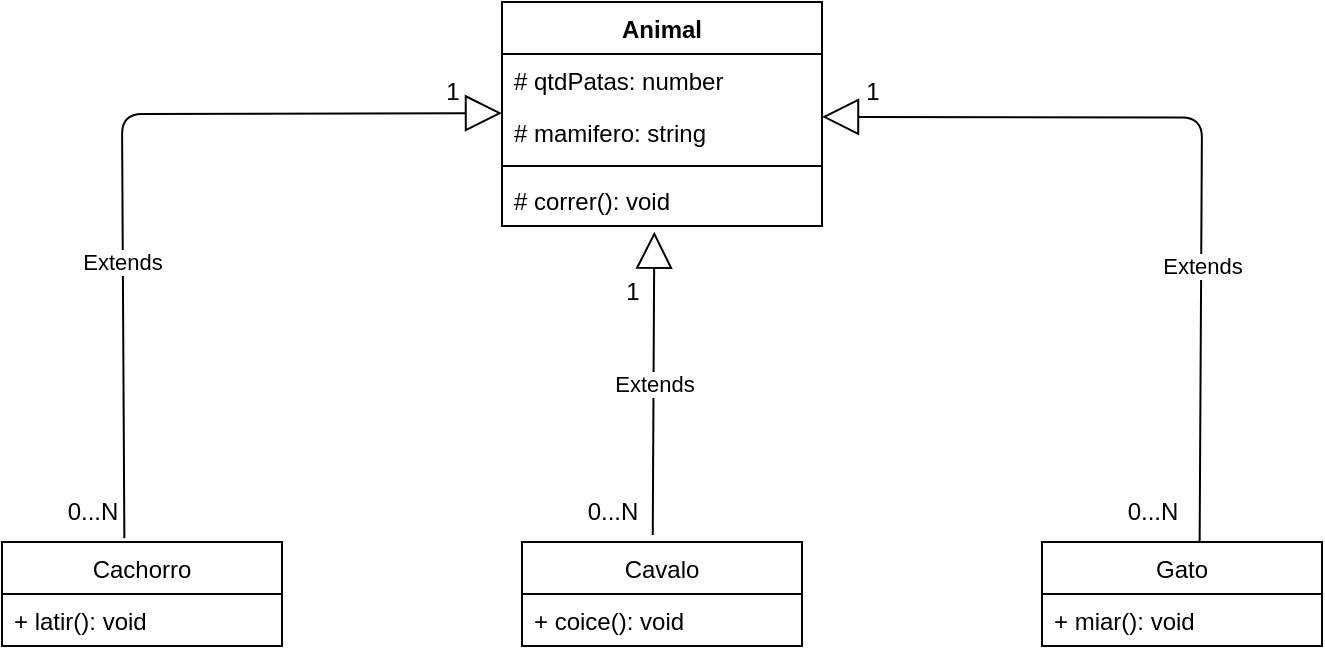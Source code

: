 <mxfile>
    <diagram id="4eH_R4_ZiodUMqKetPLn" name="Página-1">
        <mxGraphModel dx="1407" dy="787" grid="1" gridSize="10" guides="1" tooltips="1" connect="1" arrows="1" fold="1" page="1" pageScale="1" pageWidth="827" pageHeight="1169" math="0" shadow="0">
            <root>
                <mxCell id="0"/>
                <mxCell id="1" parent="0"/>
                <mxCell id="2" value="Animal" style="swimlane;fontStyle=1;align=center;verticalAlign=top;childLayout=stackLayout;horizontal=1;startSize=26;horizontalStack=0;resizeParent=1;resizeParentMax=0;resizeLast=0;collapsible=1;marginBottom=0;" parent="1" vertex="1">
                    <mxGeometry x="320" y="90" width="160" height="112" as="geometry"/>
                </mxCell>
                <mxCell id="3" value="# qtdPatas: number" style="text;strokeColor=none;fillColor=none;align=left;verticalAlign=top;spacingLeft=4;spacingRight=4;overflow=hidden;rotatable=0;points=[[0,0.5],[1,0.5]];portConstraint=eastwest;" parent="2" vertex="1">
                    <mxGeometry y="26" width="160" height="26" as="geometry"/>
                </mxCell>
                <mxCell id="9" value="# mamifero: string" style="text;strokeColor=none;fillColor=none;align=left;verticalAlign=top;spacingLeft=4;spacingRight=4;overflow=hidden;rotatable=0;points=[[0,0.5],[1,0.5]];portConstraint=eastwest;" parent="2" vertex="1">
                    <mxGeometry y="52" width="160" height="26" as="geometry"/>
                </mxCell>
                <mxCell id="4" value="" style="line;strokeWidth=1;fillColor=none;align=left;verticalAlign=middle;spacingTop=-1;spacingLeft=3;spacingRight=3;rotatable=0;labelPosition=right;points=[];portConstraint=eastwest;strokeColor=inherit;" parent="2" vertex="1">
                    <mxGeometry y="78" width="160" height="8" as="geometry"/>
                </mxCell>
                <mxCell id="5" value="# correr(): void" style="text;strokeColor=none;fillColor=none;align=left;verticalAlign=top;spacingLeft=4;spacingRight=4;overflow=hidden;rotatable=0;points=[[0,0.5],[1,0.5]];portConstraint=eastwest;" parent="2" vertex="1">
                    <mxGeometry y="86" width="160" height="26" as="geometry"/>
                </mxCell>
                <mxCell id="19" value="Cachorro" style="swimlane;fontStyle=0;childLayout=stackLayout;horizontal=1;startSize=26;fillColor=none;horizontalStack=0;resizeParent=1;resizeParentMax=0;resizeLast=0;collapsible=1;marginBottom=0;" parent="1" vertex="1">
                    <mxGeometry x="70" y="360" width="140" height="52" as="geometry">
                        <mxRectangle x="80" y="300" width="90" height="30" as="alternateBounds"/>
                    </mxGeometry>
                </mxCell>
                <mxCell id="22" value="+ latir(): void" style="text;strokeColor=none;fillColor=none;align=left;verticalAlign=top;spacingLeft=4;spacingRight=4;overflow=hidden;rotatable=0;points=[[0,0.5],[1,0.5]];portConstraint=eastwest;" parent="19" vertex="1">
                    <mxGeometry y="26" width="140" height="26" as="geometry"/>
                </mxCell>
                <mxCell id="27" value="Cavalo" style="swimlane;fontStyle=0;childLayout=stackLayout;horizontal=1;startSize=26;fillColor=none;horizontalStack=0;resizeParent=1;resizeParentMax=0;resizeLast=0;collapsible=1;marginBottom=0;" parent="1" vertex="1">
                    <mxGeometry x="330" y="360" width="140" height="52" as="geometry">
                        <mxRectangle x="80" y="300" width="90" height="30" as="alternateBounds"/>
                    </mxGeometry>
                </mxCell>
                <mxCell id="28" value="+ coice(): void" style="text;strokeColor=none;fillColor=none;align=left;verticalAlign=top;spacingLeft=4;spacingRight=4;overflow=hidden;rotatable=0;points=[[0,0.5],[1,0.5]];portConstraint=eastwest;" parent="27" vertex="1">
                    <mxGeometry y="26" width="140" height="26" as="geometry"/>
                </mxCell>
                <mxCell id="30" value="Extends" style="endArrow=block;endSize=16;endFill=0;html=1;exitX=0.437;exitY=-0.035;exitDx=0;exitDy=0;exitPerimeter=0;" parent="1" source="19" edge="1">
                    <mxGeometry x="-0.313" width="160" relative="1" as="geometry">
                        <mxPoint x="120" y="146" as="sourcePoint"/>
                        <mxPoint x="320" y="145.58" as="targetPoint"/>
                        <Array as="points">
                            <mxPoint x="130" y="146"/>
                        </Array>
                        <mxPoint as="offset"/>
                    </mxGeometry>
                </mxCell>
                <mxCell id="33" value="Extends" style="endArrow=block;endSize=16;endFill=0;html=1;entryX=0.476;entryY=1.109;entryDx=0;entryDy=0;entryPerimeter=0;exitX=0.467;exitY=-0.067;exitDx=0;exitDy=0;exitPerimeter=0;" parent="1" source="27" target="5" edge="1">
                    <mxGeometry width="160" relative="1" as="geometry">
                        <mxPoint x="370" y="321.667" as="sourcePoint"/>
                        <mxPoint x="530" y="321.667" as="targetPoint"/>
                    </mxGeometry>
                </mxCell>
                <mxCell id="34" value="Gato" style="swimlane;fontStyle=0;childLayout=stackLayout;horizontal=1;startSize=26;fillColor=none;horizontalStack=0;resizeParent=1;resizeParentMax=0;resizeLast=0;collapsible=1;marginBottom=0;" parent="1" vertex="1">
                    <mxGeometry x="590" y="360" width="140" height="52" as="geometry">
                        <mxRectangle x="80" y="300" width="90" height="30" as="alternateBounds"/>
                    </mxGeometry>
                </mxCell>
                <mxCell id="35" value="+ miar(): void" style="text;strokeColor=none;fillColor=none;align=left;verticalAlign=top;spacingLeft=4;spacingRight=4;overflow=hidden;rotatable=0;points=[[0,0.5],[1,0.5]];portConstraint=eastwest;" parent="34" vertex="1">
                    <mxGeometry y="26" width="140" height="26" as="geometry"/>
                </mxCell>
                <mxCell id="36" value="Extends" style="endArrow=block;endSize=16;endFill=0;html=1;exitX=0.437;exitY=-0.035;exitDx=0;exitDy=0;exitPerimeter=0;" parent="1" edge="1">
                    <mxGeometry x="-0.313" width="160" relative="1" as="geometry">
                        <mxPoint x="668.82" y="360.0" as="sourcePoint"/>
                        <mxPoint x="480" y="147.4" as="targetPoint"/>
                        <Array as="points">
                            <mxPoint x="670" y="147.82"/>
                        </Array>
                        <mxPoint as="offset"/>
                    </mxGeometry>
                </mxCell>
                <mxCell id="37" value="1" style="text;html=1;align=center;verticalAlign=middle;resizable=0;points=[];autosize=1;strokeColor=none;fillColor=none;" vertex="1" parent="1">
                    <mxGeometry x="280" y="120" width="30" height="30" as="geometry"/>
                </mxCell>
                <mxCell id="39" value="1" style="text;html=1;align=center;verticalAlign=middle;resizable=0;points=[];autosize=1;strokeColor=none;fillColor=none;" vertex="1" parent="1">
                    <mxGeometry x="370" y="220" width="30" height="30" as="geometry"/>
                </mxCell>
                <mxCell id="41" value="1" style="text;html=1;align=center;verticalAlign=middle;resizable=0;points=[];autosize=1;strokeColor=none;fillColor=none;" vertex="1" parent="1">
                    <mxGeometry x="490" y="120" width="30" height="30" as="geometry"/>
                </mxCell>
                <mxCell id="42" value="0...N" style="text;html=1;align=center;verticalAlign=middle;resizable=0;points=[];autosize=1;strokeColor=none;fillColor=none;" vertex="1" parent="1">
                    <mxGeometry x="90" y="330" width="50" height="30" as="geometry"/>
                </mxCell>
                <mxCell id="47" value="0...N" style="text;html=1;align=center;verticalAlign=middle;resizable=0;points=[];autosize=1;strokeColor=none;fillColor=none;" vertex="1" parent="1">
                    <mxGeometry x="350" y="330" width="50" height="30" as="geometry"/>
                </mxCell>
                <mxCell id="48" value="0...N" style="text;html=1;align=center;verticalAlign=middle;resizable=0;points=[];autosize=1;strokeColor=none;fillColor=none;" vertex="1" parent="1">
                    <mxGeometry x="620" y="330" width="50" height="30" as="geometry"/>
                </mxCell>
            </root>
        </mxGraphModel>
    </diagram>
</mxfile>